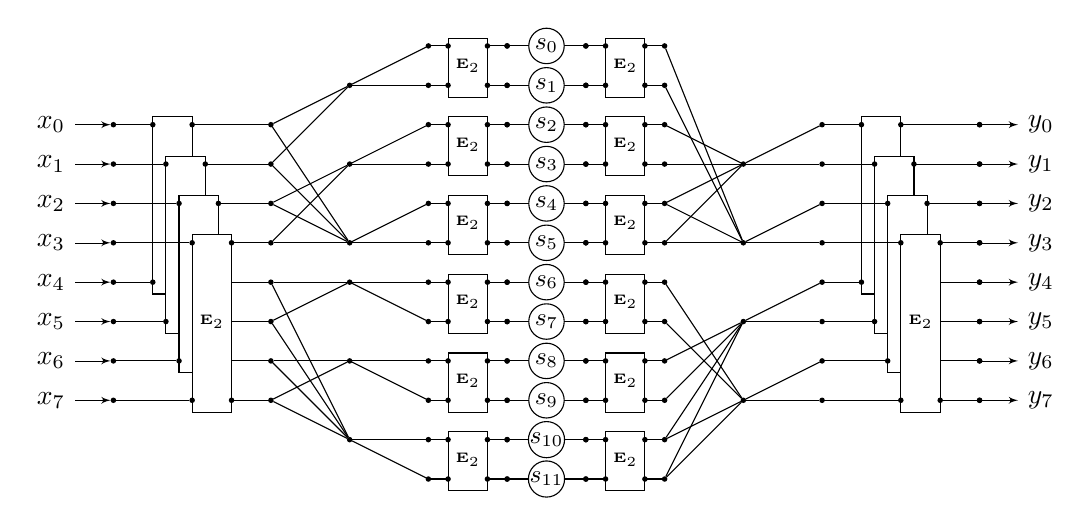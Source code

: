 % Define two helper counters
\begin{tikzpicture}[yscale=0.5, xscale=0.5, node distance=0.3cm, auto]

    %% grid
    %\def\supertiny{ \font\supertinyfont = cmr9 at 3pt \relax \supertinyfont}
    %\newcounter{gridrows}
    %\setcounter{gridrows}{12}
    %\newcounter{gridcols}
    %\setcounter{gridcols}{30}
    %\draw [gray, very thin] (0, -\arabic{gridrows}) grid (\arabic{gridcols}, 0);
    %\foreach \x in {0,...,\arabic{gridcols}}
    %    \foreach \y in {0,...,\arabic{gridrows}}
    %    {
    %        \draw (\x+0.15, -\y-0.15) node [gray, very thin] {\supertiny{\x/\y}};
    %    }

    % styles
    \tikzstyle{n} = [circle, fill=black, minimum size=2pt, inner sep=0pt, outer sep=0pt]
    \tikzstyle{mul} = [shape=circle, draw, inner sep=0pt]
    \tikzstyle{addconstant} = [rectangle, draw]
    \tikzstyle{mulconstant} = [circle, fill=white, draw, inner sep=0pt, minimum size=0.45cm]
    \tikzstyle{butterfly} = [shape=rectangle, minimum width=0.3cm, fill=white, draw]

    % line styles
    \tikzstyle{add} = [-]
    \tikzstyle{subtract} = [densely dotted]

    % Draw inputs
    \newcounter{col}
    \newcounter{row}
    \setcounter{row}{2}
    \foreach \x in {0,...,7}
    {
        \node (x\x)
            [n, pin={[pin edge={latex'-, black}] left : $x_{\x}$}]
            at (\arabic{col},-\x-\arabic{row})
            {};
    }

    % first butterflies
    \stepcounter{col}
    \setcounter{row}{2}
    \foreach \x in {0,...,3}
    {
        \pgfmathsetmacro{\col}{\arabic{col}}
        \pgfmathsetmacro{\row}{\arabic{row}}

        \draw
            (\col+\x/3, 0.2-\x-\row) rectangle +(1,-4.5) [butterfly]
            (\col+\x/3, -\x-\row) node (eUpIn\x) [n] {}
            (\col+\x/3, -\x-\row-4) node (eDownIn\x) [n] {}
            (\col+1+\x/3, -\x-\row) node [n] {} --
            (\col+3, -\x-\row) node [n] (eUpOut\x) {}
            (\col+1+\x/3, -\x-\row-4) node [n] {} --
            (\col+3, -\x-\row-4) node [n] (eUpDown\x) {};

        \path (x\x) edge[add] (eUpIn\x);

        \pgfmathparse{\x+4}
        \path (x\pgfmathresult) edge[add] (eDownIn\x);
    }
    \draw (\arabic{col}+1.5, -5-\arabic{row}) node [] {\tiny ${\mathbf{E}_2}$};

    \pgfmathparse{\arabic{col}+5}
    \setcounter{col}{\pgfmathresult}
    \setcounter{row}{1}
    \foreach \x in {0,...,2}
    {
        \pgfmathparse{-\x*2-\arabic{row}}
        \pgfmathsetmacro{\row}{\pgfmathresult}
        \node (m2\x)
            [n]
            at (\arabic{col}, \row)
            {};
    }
    \foreach \x in {3,...,5}
    {
        \pgfmathparse{-\x*2-\arabic{row}+1}
        \pgfmathsetmacro{\row}{\pgfmathresult}
        \node (m2\x)
            [n]
            at (\arabic{col}, \row)
            {};
    }

    \path
        (eUpOut0) edge[add] (m20)
        (eUpOut1) edge[add] (m20)
        (eUpOut2) edge[add] (m21)
        (eUpOut3) edge[add] (m21)

        (eUpOut0) edge[add] (m22)
        (eUpOut1) edge[add] (m22)
        (eUpOut2) edge[add] (m22)
        (eUpOut3) edge[add] (m22)

        (eUpDown0) edge[add] (m23)
        (eUpDown1) edge[add] (m23)
        (eUpDown2) edge[add] (m24)
        (eUpDown3) edge[add] (m24)

        (eUpDown0) edge[add] (m25)
        (eUpDown1) edge[add] (m25)
        (eUpDown2) edge[add] (m25)
        (eUpDown3) edge[add] (m25);

    % small butterflies
    \setcounter{col}{8}
    \setcounter{row}{0}
    \foreach \x in {0,...,5}
    {
        \pgfmathparse{\x*2}
        \pgfmathsetmacro{\row}{\pgfmathresult}
        \pgfmathsetmacro{\col}{\arabic{col}}

        \draw
            (\col+0.5, 0.2-\row) rectangle +(1,-1.5) [fill=white]

            (\col,     -\row) node (eUpIn\x) [n] {} --
            (\col+0.5, -\row) node           [n] {}
            (\col+1.5, -\row) node           [n] {} --
            (\col+2,   -\row) node (eUpOut\x) [n] {}

            (\col,     -\row-1) node (eDownIn\x)  [n] {} --
            (\col+0.5, -\row-1) node              [n] {}
            (\col+1.5, -\row-1) node              [n] {} --
            (\col+2,   -\row -1)node (eDownOut\x) [n] {}

            (\col+1, -\row-0.5) node [] {\tiny ${\mathbf{E}_2}$};

        \path
            (m2\x) edge [add] (eUpIn\x)
            (m2\x) edge [add] (eDownIn\x);
    }

    \setcounter{col}{10}
    \setcounter{row}{0}
    \foreach \x in {0,...,11}
    {
        \pgfmathparse{\x+\arabic{row}}
        \pgfmathsetmacro{\row}{\pgfmathresult}

        \draw
            (\arabic{col}, -\row) node (sIn\x) [n] {} --
            (\arabic{col}+1, -\row) node [mulconstant] {\small $s_{\x}$} --
            (\arabic{col}+2, -\row) node (sOut\x) [n] {};
    }

    % small butterflies
    \setcounter{col}{12}
    \setcounter{row}{0}
    \newcounter{s}
    \foreach \x in {0,...,5}
    {
        \pgfmathparse{\x*2}
        \pgfmathsetmacro{\row}{\pgfmathresult}
        \pgfmathsetmacro{\col}{\arabic{col}}

        \draw
            (\col+0.5, 0.2-\row) rectangle +(1,-1.5) [fill=white]

            (\col,     -\row) node (eUpIn\x) [n] {} --
            (\col+0.5, -\row) node           [n] {}
            (\col+1.5, -\row) node           [n] {} --
            (\col+2,   -\row) node (eUpOut\x) [n] {}

            (\col,     -\row-1) node (eDownIn\x)  [n] {} --
            (\col+0.5, -\row-1) node              [n] {}
            (\col+1.5, -\row-1) node              [n] {} --
            (\col+2,   -\row -1)node (eDownOut\x) [n] {}

            (\col+1, -\row-0.5) node [] {\tiny ${\mathbf{E}_2}$};
    }

    \setcounter{col}{16}
    \setcounter{row}{3}
    \foreach \x in {0,...,3}
    {
        \pgfmathparse{-\x*2-\arabic{row}}
        \pgfmathsetmacro{\row}{\pgfmathresult}

        \node (m\x)
            [n]
            at (\arabic{col}, \row)
            {};
    }

    \path
        (eUpOut1) edge [add] (m0)
        (eDownOut1) edge [add] (m0)
        (eUpOut2) edge [add] (m0)
        (eDownOut2) edge [add] (m0)

        (eUpOut0) edge [add] (m1)
        (eDownOut0) edge [add] (m1)
        (eUpOut2) edge [add] (m1)
        (eDownOut2) edge [add] (m1)

        (eUpOut4) edge [add] (m2)
        (eDownOut4) edge [add] (m2)
        (eUpOut5) edge [add] (m2)
        (eDownOut5) edge [add] (m2)

        (eUpOut3) edge [add] (m3)
        (eDownOut3) edge [add] (m3)
        (eUpOut5) edge [add] (m3)
        (eDownOut5) edge [add] (m3)
    ;

    % last butterflies
    \setcounter{col}{18}
    \setcounter{row}{2}
    \foreach \x in {0,...,3}
    {
        \pgfmathsetmacro{\col}{\arabic{col}}
        \pgfmathsetmacro{\row}{\arabic{row}}

        \draw
            (\col+\x/3+1, 0.2-\x-\row) rectangle +(1,-4.5) [butterfly]
            (\col+\x/3+1, -\x-\row) node [n] {} --
            (\col, -\x-\row) node (eUpIn\x) [n] {}
            (\col+\x/3+1, -\x-\row-4) node [n] {} --
            (\col, -\x-\row-4) node (eDownIn\x) [n] {}
            (\col+2+\x/3, -\x-\row) node [n] {} --
            (\col+4, -\x-\row) node [n] (eUpOut\x) {}
            (\col+2+\x/3, -\x-\row-4) node [n] {} --
            (\col+4, -\x-\row-4) node [n] (eUpDown\x) {};
    }
    \draw (\arabic{col}+2.5, -5-\arabic{row}) node [] {\tiny ${\mathbf{E}_2}$};

    \path
        (m0) edge [add] (eUpIn0)
        (m0) edge [add] (eUpIn1)

        (m1) edge [add] (eUpIn2)
        (m1) edge [add] (eUpIn3)

        (m2) edge [add] (eDownIn0)
        (m2) edge [add] (eDownIn1)

        (m3) edge [add] (eDownIn2)
        (m3) edge [add] (eDownIn3)
    ;

    % Draw outputs
    \setcounter{col}{22}
    \setcounter{row}{2}
    \foreach \x in {0,...,7}
    {
        \node (y\x)
            [n, pin={[pin edge={-latex', black}] right : $y_{\x}$}]
            at (\arabic{col},-\x-\arabic{row})
            {};
    }
\end{tikzpicture}
